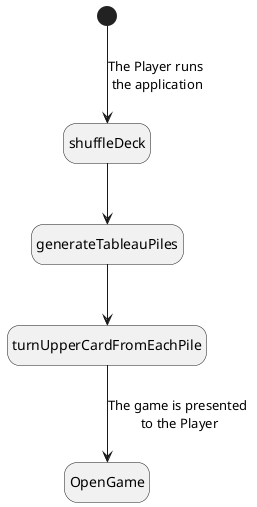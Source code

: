 @startuml Player Starts Game
hide empty description

[*] --> shuffleDeck : The Player runs \nthe application
shuffleDeck --> generateTableauPiles
generateTableauPiles --> turnUpperCardFromEachPile
turnUpperCardFromEachPile --> OpenGame : The game is presented \nto the Player
@enduml

@startuml Player Flips Card from Deck
state isEmpty <<choice>> 
state isWasteEmpty <<choice>>
hide empty description 
state "OpenGame" as 0
state " " as 1
state " " as 2
state " " as 3
state " " as 4
state " " as 5

0 -down-> 1: Player selects deck
1 -down-> isEmpty: Is deck empty?
isEmpty -down-> 2
isEmpty --> 4: yes
2 --> 3: System move 3 cards from deck to waste
4 --> isWasteEmpty: Is waste empty?
isWasteEmpty -down-> OpenGame : yes
isWasteEmpty -down-> 5 
5-->2 : Turn down waste
3-down-> OpenGame : Show Game
@enduml


@enduml

@startuml Player Moves Card From Waste to Tableau
repeat:OpenGame;
:Player Selects Card in Waste;
repeat while (Waste is Empty?) is (no)
repeat :Player Selects Card in Tableau;
repeat while (Valid Card?) is (no)
:Display Movement;
:OpenGame;
@enduml

@startuml Player Moves Card From Waste to Foundation
hide empty description 
skinparam linetype polyline

state "**OPEN_GAME**" as OPEN_GAME_INITIAL
state "**OPEN_GAME**" as OPEN_GAME_FINAL
state "**CLOSED_GAME**" as CLOSED_GAME
state "**ShowBoard**" as ShowBoard
state c <<choice>> 
state d <<choice>> 

note right of c
  Waste is not empty
  Top card of Waste match the following requirements:
  - Is an Ace, or
  - Is one upper than top card of the same suite Pile in Foundation
end note

note left of d
  All foundations are complete 
  when it contains the 
  whole set of cards
end note

state "." as A

OPEN_GAME_INITIAL -down-> c : Player select Move from Waste To Foundation
A -down-> d : [Is Foundation complete]
c -down-> A : [Card matches requirements]
d -down-> ShowBoard : [False]
d -right-> CLOSED_GAME : System informs about\ngame completed
c -right-> OPEN_GAME_FINAL : System informs\nabout Error
ShowBoard -down-> OPEN_GAME_FINAL
@enduml

@startuml States Player Moves Card From Waste to Tableau
hide empty description
state "OpenGame" as 0
0 -down-> _ : Player Selects Card in Waste
state choice <<choice>>
_ --> choice : Is waste empty
choice --> 0 : Yes
choice --> .:  No
. --> Destination : Player selects destination
state choice1 <<choice>>
Destination --> choice1 : Is valid destination?
choice1 --> DisplayGame : Yes
choice1 --> . : No
DisplayGame --> OpenGame
@enduml

@startuml Player Moves Card from Tableau to Foundation
state choice1 <<choice>> 
state choice2 <<choice>>
state choice3 <<choice>> 

hide empty description 
state "Player select card to Move from a Tableau" as 1
state "Player select a Foundation as destination" as 2
state "Board is updated" as 3
state "OpenGame" as 0
0 -down-> 1

1 -down-> choice1
choice1 -down-> 2
choice1 -right-> ShowError : Selected card cannot be move
2-down-> choice2
choice2 -right-> ShowError : Card.Color != Foundation.Color
choice2 -down-> 3
3-down-> choice3
choice3 -right-> Win: All foundations complete
choice3 --> OpenGame: Foundation not complete
ShowError -up-> 0
@enduml

@startuml Player Moves Card From Tableau to Tableau
hide empty description 
skinparam linetype polyline

state "**OPEN_GAME**" as OPEN_GAME_INITIAL
state "**OPEN_GAME**" as OPEN_GAME_FINAL

state "**ShowBoard**" as ShowBoard
state c <<choice>> 

note right of c
  The movement is allowed went:
  - lower card of the selected set of cards is one lower
    number than top card of destination pile
end note

state "." as A
state "." as B
state "." as C
state "." as D
state "." as E
state "." as G
state "." as H

OPEN_GAME_INITIAL -down-> A : Player selects Move\nfrom Tableau To Tableau
A -down-> B : System allows to select Tableau pile source
B -down-> C : Player selects Source Pile
C -down-> D : System allows to select number of cards to move
D -down-> E : Player selects number of cards to move
E -down-> H : System allows to select destination Tableau pile
H -down-> c : Player select destination
c -down-> ShowBoard : [allowed]

c -left-> G
G --> OPEN_GAME_FINAL : System show Error

ShowBoard -down-> OPEN_GAME_FINAL

@enduml

@startuml Player Moves Card From Foundation to Tableau
hide empty description 
skinparam linetype polyline

state "**OPEN_GAME**" as OPEN_GAME_INITIAL
state "**OPEN_GAME**" as OPEN_GAME_FINAL

state "**ShowBoard**" as ShowBoard
state c <<choice>> 

note right of c
  Top card of selected foundation match the following requirements:
  - Is an King, **or**
  - there is at least one : Is one lower than top card **and** different color of a Tableau pile
end note

state "." as A
state "." as B
state "." as C
state "." as D
state "." as E
state "." as F
state "." as H
state "." as J
state "." as K <<choice>>

OPEN_GAME_INITIAL -down-> A : Player selects Move\nfrom Foundation To Tableau
A -down-> B : System allows to select Foundation pile source
B -down-> C : Player selects Source Foundation pile
C -down-> c : Movements Available?
c -down-> D : 1
c -right-> E : Many
c --> F : 0

D -down-> ShowBoard
ShowBoard -down-> OPEN_GAME_FINAL
E -down-> H : System allows selection of movement
F -down-> ShowBoard : System shows error


H -down-> J : Player selects movement
J -->K : Valid Destination?
K --> ShowBoard : Yes
K --> OPEN_GAME_FINAL: No

@enduml


@startuml Player Request Random Movement
:**Open Game**;
:Player Selects Hint;
:System Calculates Random Legal Movement;
:Display Movement;

if (Game Finished?) then (no)
  :**Open Game**;
  stop
else
  if (Has Win?) then (yes)
    :Show Win;
  else (no)
    :Show Lost;
  endif
  :**Close Game**;
  stop
endif
@enduml

@startuml States Request Random Movement
hide empty description
state " " as S1
state " " as S2
state " " as S3
state " " as S4
state " " as S5

OpenGame -down-> S1 : Player selects Hint
S1 --> S2 : Show Game after computed movement
state choice <<choice>>
S2 --> choice : Is game finished?
choice --> S3 : yes
choice -up-> OpenGame: no
state choice2 <<choice>>
S3 --> choice2 : Has won?
choice2 --> S4 : No
S4 --> GameClosed : System show Lost
choice2 --> S5 : Yes
S5 --> GameClosed : System show Win
@enduml

@startuml Player Restarts Game
hide empty description
state "**OpenGame**" as OPEN_GAME_INITIAL
state c <<choice>>

OPEN_GAME_INITIAL --> Confirmation : The Player request to restart game
Confirmation --> c : System asks for confirmation
c --> StartGame : Player confirms restart action
c --> OpenGame : Player does not confirm restart action
StartGame --> OpenGame

@enduml

@startuml Player Play Again
hide empty description
state "**ClosedGame**" as ClosedGame
ClosedGame -down-> StartGame : Player restarts
@enduml

@startuml Player Request Help Summary
hide empty description 
state "Player asks for the help summary" as 1
state "Help summary is show" as 2
OpenGame -down-> 1
1 --> 2
2-up-> OpenGame
@enduml


@enduml

@startuml Player Exits Game
:**OpenGame**;
:Player selects Exit;
:System close application;
end
@enduml

@startuml States Player Exits Game
hide empty description
OpenGame --> S1 : Player Selects Exit
S1 --> [*] : System close application
@enduml


